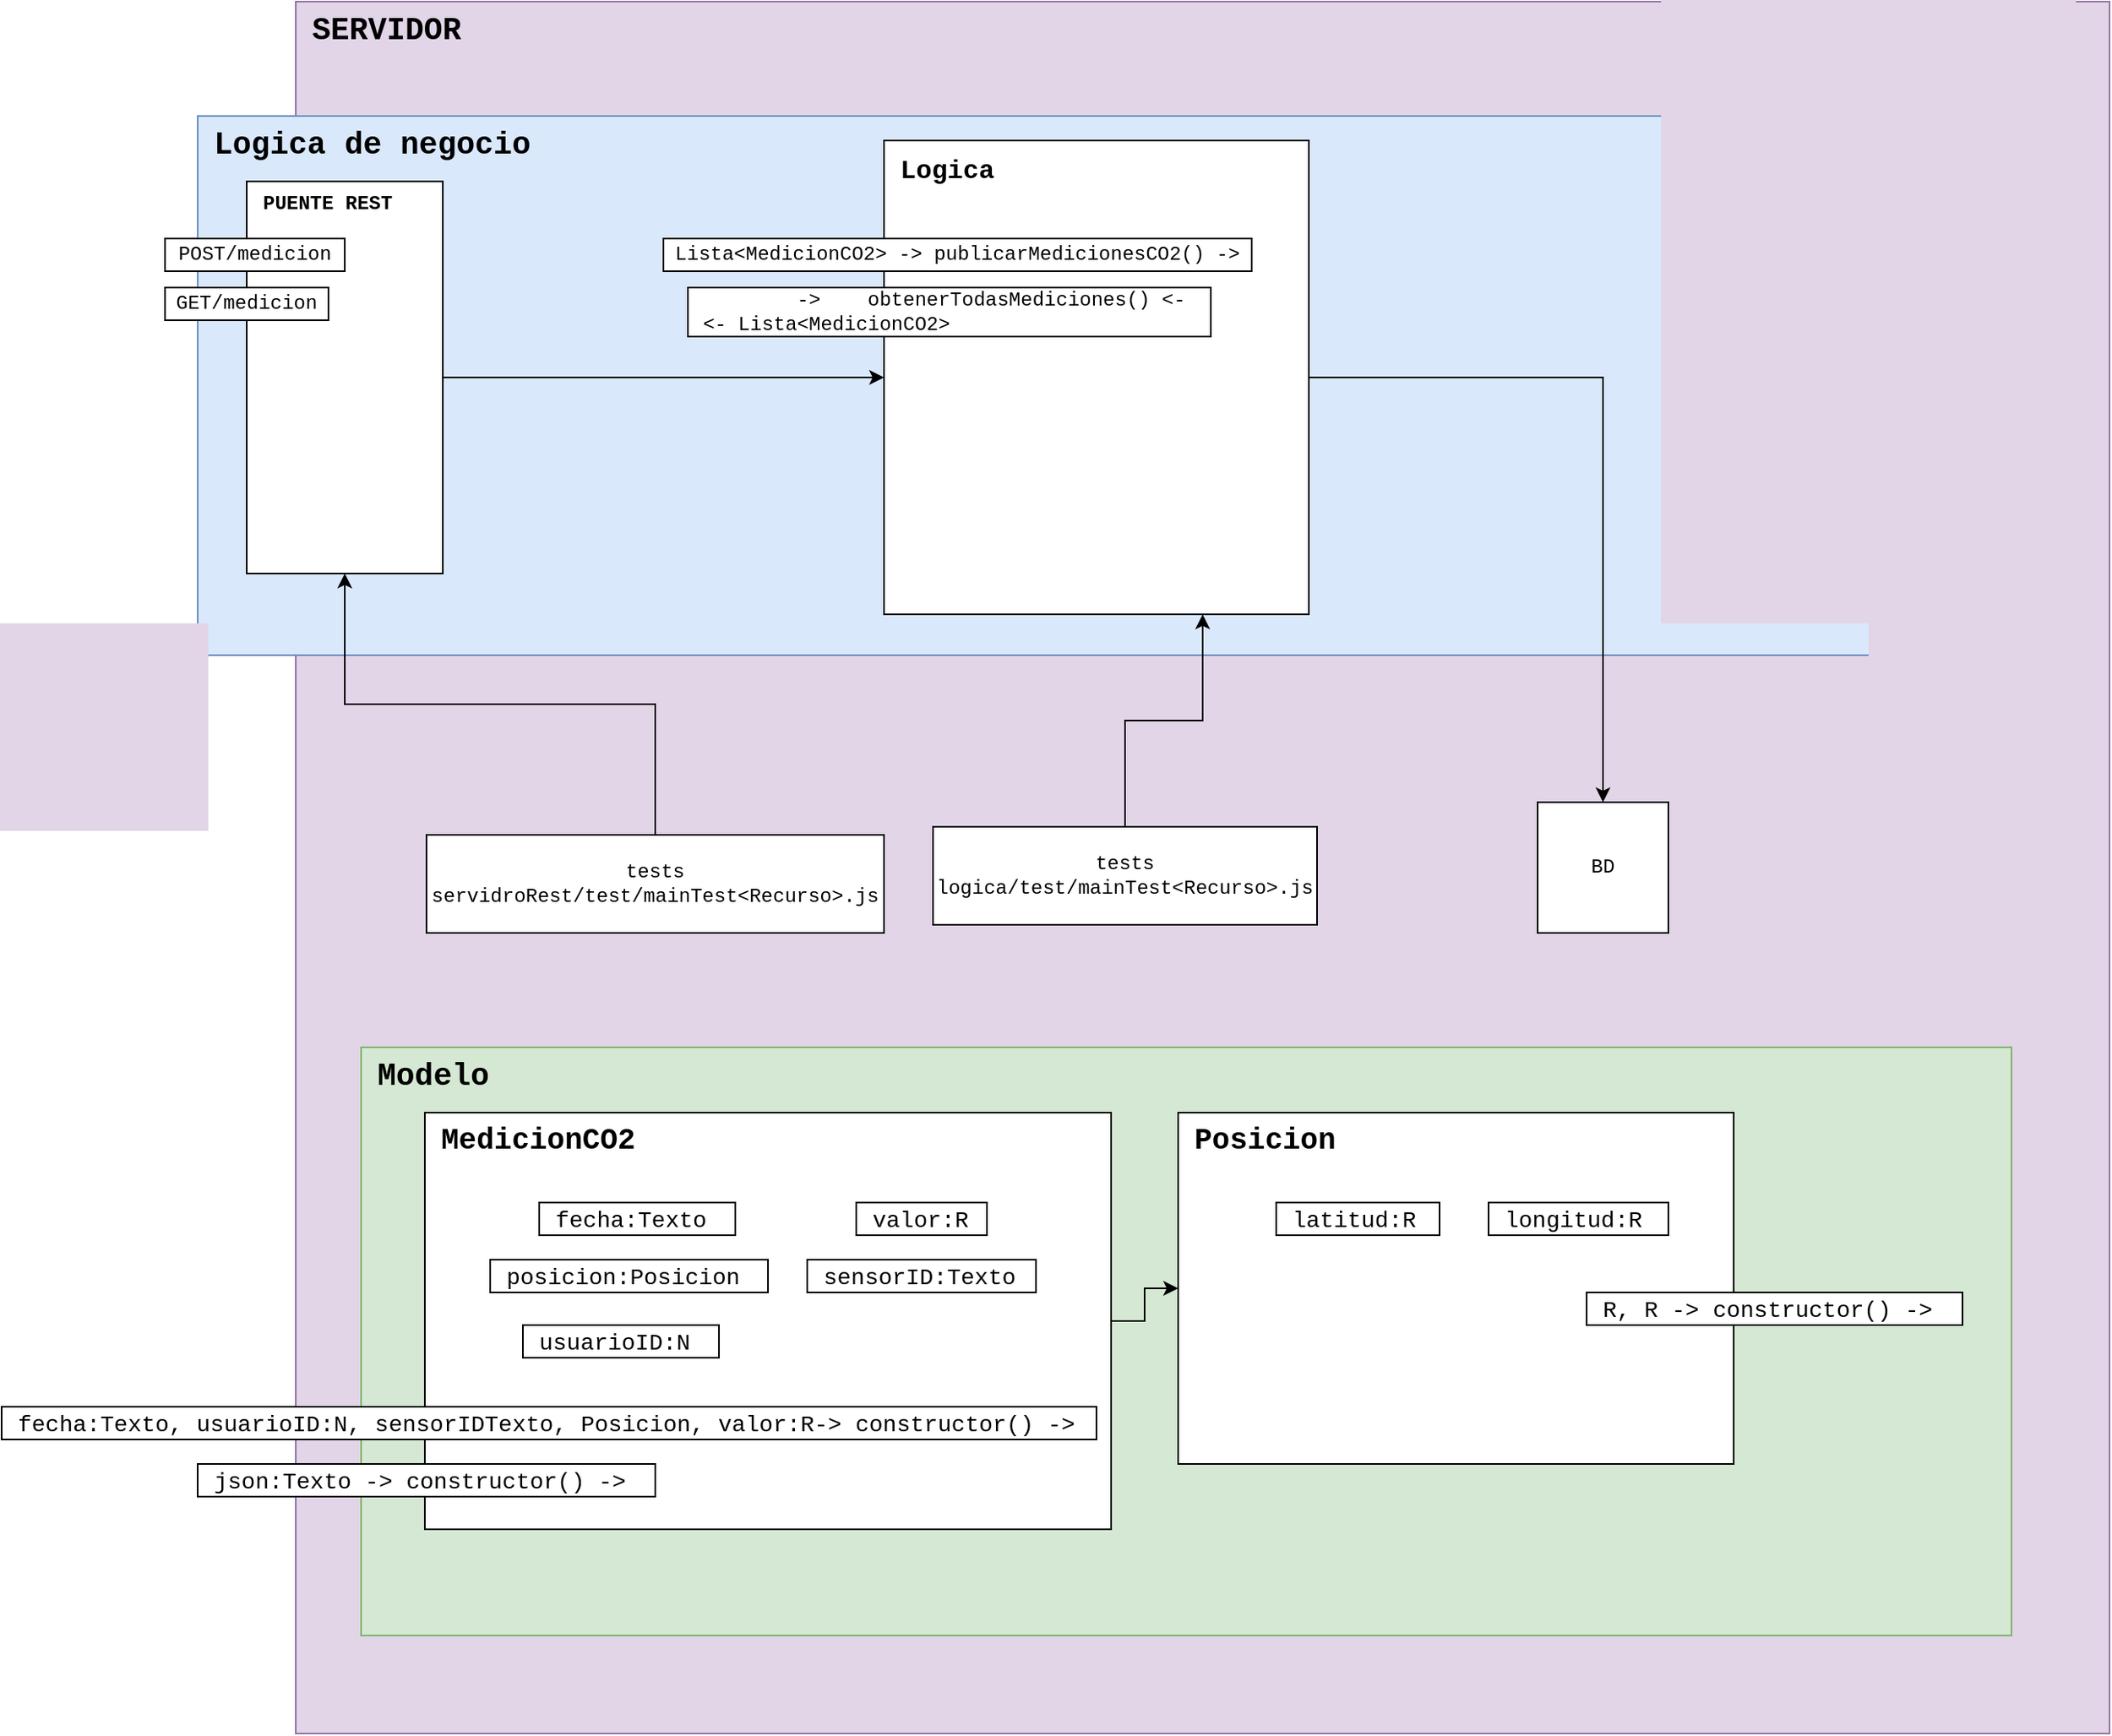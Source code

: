 <mxfile version="15.2.7" type="device"><diagram id="e4tYk5Nj1bj3TmhEXMhl" name="Página-1"><mxGraphModel dx="2048" dy="1184" grid="1" gridSize="10" guides="1" tooltips="1" connect="1" arrows="1" fold="1" page="1" pageScale="1" pageWidth="827" pageHeight="1169" math="0" shadow="0"><root><mxCell id="0"/><mxCell id="1" parent="0"/><mxCell id="7l7vxzB_Db9Ub4MWQ9kJ-1" value="&lt;font style=&quot;font-size: 19px&quot;&gt;&lt;b&gt;SERVIDOR&lt;/b&gt;&lt;/font&gt;" style="whiteSpace=wrap;html=1;fontFamily=Courier New;verticalAlign=top;align=left;spacingLeft=8;fillColor=#e1d5e7;strokeColor=#9673a6;" parent="1" vertex="1"><mxGeometry x="730" y="50" width="1110" height="1060" as="geometry"/></mxCell><mxCell id="7l7vxzB_Db9Ub4MWQ9kJ-58" value="&lt;font style=&quot;font-size: 19px&quot;&gt;&lt;b&gt;Logica de negocio&lt;/b&gt;&lt;/font&gt;" style="whiteSpace=wrap;html=1;fontFamily=Courier New;verticalAlign=top;align=left;spacingLeft=8;fillColor=#dae8fc;strokeColor=#6c8ebf;" parent="1" vertex="1"><mxGeometry x="670" y="120" width="1100" height="330" as="geometry"/></mxCell><mxCell id="7l7vxzB_Db9Ub4MWQ9kJ-8" value="BD" style="whiteSpace=wrap;html=1;aspect=fixed;fontFamily=Courier New;" parent="1" vertex="1"><mxGeometry x="1490" y="540" width="80" height="80" as="geometry"/></mxCell><mxCell id="0giBbdcuMH8DmIxH-pJr-36" style="edgeStyle=orthogonalEdgeStyle;rounded=0;orthogonalLoop=1;jettySize=auto;html=1;" parent="1" source="7l7vxzB_Db9Ub4MWQ9kJ-13" target="7l7vxzB_Db9Ub4MWQ9kJ-20" edge="1"><mxGeometry relative="1" as="geometry"/></mxCell><mxCell id="7l7vxzB_Db9Ub4MWQ9kJ-13" value="PUENTE REST" style="rounded=0;whiteSpace=wrap;html=1;fontFamily=Courier New;verticalAlign=top;align=left;spacingLeft=8;fontStyle=1" parent="1" vertex="1"><mxGeometry x="700" y="160" width="120" height="240" as="geometry"/></mxCell><mxCell id="7l7vxzB_Db9Ub4MWQ9kJ-16" style="edgeStyle=orthogonalEdgeStyle;rounded=0;orthogonalLoop=1;jettySize=auto;html=1;entryX=0.75;entryY=1;entryDx=0;entryDy=0;" parent="1" source="7l7vxzB_Db9Ub4MWQ9kJ-17" target="7l7vxzB_Db9Ub4MWQ9kJ-20" edge="1"><mxGeometry relative="1" as="geometry"><mxPoint x="980" y="410" as="targetPoint"/></mxGeometry></mxCell><mxCell id="7l7vxzB_Db9Ub4MWQ9kJ-17" value="tests&lt;br&gt;logica/test/mainTest&amp;lt;Recurso&amp;gt;.js" style="rounded=0;whiteSpace=wrap;html=1;fontFamily=Courier New;autosize=1;" parent="1" vertex="1"><mxGeometry x="1120" y="555" width="235" height="60" as="geometry"/></mxCell><mxCell id="7l7vxzB_Db9Ub4MWQ9kJ-18" style="edgeStyle=orthogonalEdgeStyle;rounded=0;orthogonalLoop=1;jettySize=auto;html=1;entryX=0.5;entryY=1;entryDx=0;entryDy=0;" parent="1" source="7l7vxzB_Db9Ub4MWQ9kJ-19" target="7l7vxzB_Db9Ub4MWQ9kJ-13" edge="1"><mxGeometry relative="1" as="geometry"><mxPoint x="795.059" y="450" as="targetPoint"/></mxGeometry></mxCell><mxCell id="7l7vxzB_Db9Ub4MWQ9kJ-19" value="tests&lt;br&gt;servidroRest/test/mainTest&amp;lt;Recurso&amp;gt;.js" style="rounded=0;whiteSpace=wrap;html=1;fontFamily=Courier New;autosize=1;" parent="1" vertex="1"><mxGeometry x="810" y="560" width="280" height="60" as="geometry"/></mxCell><mxCell id="0giBbdcuMH8DmIxH-pJr-35" style="edgeStyle=orthogonalEdgeStyle;rounded=0;orthogonalLoop=1;jettySize=auto;html=1;entryX=0.5;entryY=0;entryDx=0;entryDy=0;" parent="1" source="7l7vxzB_Db9Ub4MWQ9kJ-20" target="7l7vxzB_Db9Ub4MWQ9kJ-8" edge="1"><mxGeometry relative="1" as="geometry"/></mxCell><mxCell id="7l7vxzB_Db9Ub4MWQ9kJ-20" value="&lt;font style=&quot;font-size: 19px&quot;&gt;&lt;b style=&quot;font-size: 16px&quot;&gt;Logica&lt;/b&gt;&lt;/font&gt;" style="whiteSpace=wrap;html=1;fontFamily=Courier New;verticalAlign=top;align=left;spacingLeft=8;" parent="1" vertex="1"><mxGeometry x="1090" y="135" width="260" height="290" as="geometry"/></mxCell><mxCell id="7l7vxzB_Db9Ub4MWQ9kJ-22" value="Lista&amp;lt;MedicionCO2&amp;gt; -&amp;gt; publicarMedicionesCO2() -&amp;gt;" style="rounded=0;whiteSpace=wrap;html=1;fontFamily=Courier New;autosize=1;" parent="1" vertex="1"><mxGeometry x="955" y="195" width="360" height="20" as="geometry"/></mxCell><mxCell id="7l7vxzB_Db9Ub4MWQ9kJ-24" value="&amp;nbsp; &amp;nbsp; &amp;nbsp; &amp;nbsp; &amp;nbsp;-&amp;gt;&amp;nbsp; &amp;nbsp; obtenerTodasMediciones() &amp;lt;- &lt;br&gt;&amp;nbsp;&amp;lt;- Lista&amp;lt;MedicionCO2&amp;gt;" style="rounded=0;whiteSpace=wrap;html=1;fontFamily=Courier New;autosize=1;align=left;" parent="1" vertex="1"><mxGeometry x="970" y="225" width="320" height="30" as="geometry"/></mxCell><mxCell id="7l7vxzB_Db9Ub4MWQ9kJ-25" value="POST/medicion" style="rounded=0;whiteSpace=wrap;html=1;fontFamily=Courier New;autosize=1;" parent="1" vertex="1"><mxGeometry x="650" y="195" width="110" height="20" as="geometry"/></mxCell><mxCell id="7l7vxzB_Db9Ub4MWQ9kJ-26" value="GET/medicion" style="rounded=0;whiteSpace=wrap;html=1;fontFamily=Courier New;autosize=1;" parent="1" vertex="1"><mxGeometry x="650" y="225" width="100" height="20" as="geometry"/></mxCell><mxCell id="7l7vxzB_Db9Ub4MWQ9kJ-40" value="&lt;span style=&quot;font-size: 19px&quot;&gt;&lt;b&gt;Modelo&lt;/b&gt;&lt;/span&gt;" style="whiteSpace=wrap;html=1;fontFamily=Courier New;verticalAlign=top;align=left;spacingLeft=8;fillColor=#d5e8d4;strokeColor=#82b366;" parent="1" vertex="1"><mxGeometry x="770" y="690" width="1010" height="360" as="geometry"/></mxCell><mxCell id="qwfm81qK9GOFRVJAdlSj-1" style="edgeStyle=orthogonalEdgeStyle;rounded=0;orthogonalLoop=1;jettySize=auto;html=1;" parent="1" source="7l7vxzB_Db9Ub4MWQ9kJ-41" target="7l7vxzB_Db9Ub4MWQ9kJ-48" edge="1"><mxGeometry relative="1" as="geometry"/></mxCell><mxCell id="7l7vxzB_Db9Ub4MWQ9kJ-41" value="&lt;font face=&quot;Courier New&quot; size=&quot;1&quot;&gt;&lt;b style=&quot;font-size: 18px&quot;&gt;MedicionCO2&lt;/b&gt;&lt;/font&gt;" style="rounded=0;whiteSpace=wrap;html=1;align=left;verticalAlign=top;spacingLeft=8;" parent="1" vertex="1"><mxGeometry x="809" y="730" width="420" height="255" as="geometry"/></mxCell><mxCell id="7l7vxzB_Db9Ub4MWQ9kJ-42" value="&lt;span style=&quot;font-size: 14px&quot;&gt;fecha:Texto&lt;br&gt;&lt;/span&gt;" style="rounded=0;whiteSpace=wrap;html=1;align=left;fontFamily=Courier New;autosize=1;spacingTop=2;spacingLeft=8;" parent="1" vertex="1"><mxGeometry x="879" y="785" width="120" height="20" as="geometry"/></mxCell><mxCell id="7l7vxzB_Db9Ub4MWQ9kJ-43" value="&lt;span style=&quot;font-size: 14px&quot;&gt;valor:R&lt;br&gt;&lt;/span&gt;" style="rounded=0;whiteSpace=wrap;html=1;align=left;fontFamily=Courier New;autosize=1;spacingTop=2;spacingLeft=8;" parent="1" vertex="1"><mxGeometry x="1073" y="785" width="80" height="20" as="geometry"/></mxCell><mxCell id="7l7vxzB_Db9Ub4MWQ9kJ-44" value="&lt;span style=&quot;font-size: 14px&quot;&gt;posicion:Posicion&lt;br&gt;&lt;/span&gt;" style="rounded=0;whiteSpace=wrap;html=1;align=left;fontFamily=Courier New;autosize=1;spacingTop=2;spacingLeft=8;" parent="1" vertex="1"><mxGeometry x="849" y="820" width="170" height="20" as="geometry"/></mxCell><mxCell id="7l7vxzB_Db9Ub4MWQ9kJ-45" value="&lt;span style=&quot;font-size: 14px&quot;&gt;sensorID:Texto&lt;br&gt;&lt;/span&gt;" style="rounded=0;whiteSpace=wrap;html=1;align=left;fontFamily=Courier New;autosize=1;spacingTop=2;spacingLeft=8;" parent="1" vertex="1"><mxGeometry x="1043" y="820" width="140" height="20" as="geometry"/></mxCell><mxCell id="7l7vxzB_Db9Ub4MWQ9kJ-46" value="&lt;span style=&quot;font-size: 14px&quot;&gt;fecha:Texto, usuarioID:N, sensorIDTexto, Posicion, valor:R&lt;/span&gt;&lt;span style=&quot;font-size: 14px&quot;&gt;-&amp;gt; constructor() -&amp;gt;&lt;br&gt;&lt;/span&gt;" style="rounded=0;whiteSpace=wrap;html=1;align=left;fontFamily=Courier New;autosize=1;spacingTop=2;spacingLeft=8;" parent="1" vertex="1"><mxGeometry x="550" y="910" width="670" height="20" as="geometry"/></mxCell><mxCell id="7l7vxzB_Db9Ub4MWQ9kJ-47" value="&lt;span style=&quot;font-size: 14px&quot;&gt;usuarioID:N&lt;br&gt;&lt;/span&gt;" style="rounded=0;whiteSpace=wrap;html=1;align=left;fontFamily=Courier New;autosize=1;spacingTop=2;spacingLeft=8;" parent="1" vertex="1"><mxGeometry x="869" y="860" width="120" height="20" as="geometry"/></mxCell><mxCell id="7l7vxzB_Db9Ub4MWQ9kJ-48" value="&lt;font face=&quot;Courier New&quot; size=&quot;1&quot;&gt;&lt;b style=&quot;font-size: 18px&quot;&gt;Posicion&lt;/b&gt;&lt;/font&gt;" style="rounded=0;whiteSpace=wrap;html=1;align=left;verticalAlign=top;spacingLeft=8;" parent="1" vertex="1"><mxGeometry x="1270" y="730" width="340" height="215" as="geometry"/></mxCell><mxCell id="7l7vxzB_Db9Ub4MWQ9kJ-49" value="&lt;span style=&quot;font-size: 14px&quot;&gt;latitud:R&lt;br&gt;&lt;/span&gt;" style="rounded=0;whiteSpace=wrap;html=1;align=left;fontFamily=Courier New;autosize=1;spacingTop=2;spacingLeft=8;" parent="1" vertex="1"><mxGeometry x="1330" y="785" width="100" height="20" as="geometry"/></mxCell><mxCell id="7l7vxzB_Db9Ub4MWQ9kJ-50" value="&lt;span style=&quot;font-size: 14px&quot;&gt;longitud:R&lt;br&gt;&lt;/span&gt;" style="rounded=0;whiteSpace=wrap;html=1;align=left;fontFamily=Courier New;autosize=1;spacingTop=2;spacingLeft=8;" parent="1" vertex="1"><mxGeometry x="1460" y="785" width="110" height="20" as="geometry"/></mxCell><mxCell id="7l7vxzB_Db9Ub4MWQ9kJ-51" value="&lt;span style=&quot;font-size: 14px&quot;&gt;R, R&amp;nbsp;&lt;/span&gt;&lt;span style=&quot;font-size: 14px&quot;&gt;-&amp;gt; constructor() -&amp;gt;&lt;br&gt;&lt;/span&gt;" style="rounded=0;whiteSpace=wrap;html=1;align=left;fontFamily=Courier New;autosize=1;spacingTop=2;spacingLeft=8;" parent="1" vertex="1"><mxGeometry x="1520" y="840" width="230" height="20" as="geometry"/></mxCell><mxCell id="zOBrQ-kSvgUoAxtvizTF-1" value="&lt;span style=&quot;font-size: 14px&quot;&gt;json:Texto&amp;nbsp;&lt;/span&gt;&lt;span style=&quot;font-size: 14px&quot;&gt;-&amp;gt; constructor() -&amp;gt;&lt;br&gt;&lt;/span&gt;" style="rounded=0;whiteSpace=wrap;html=1;align=left;fontFamily=Courier New;autosize=1;spacingTop=2;spacingLeft=8;" parent="1" vertex="1"><mxGeometry x="670" y="945" width="280" height="20" as="geometry"/></mxCell></root></mxGraphModel></diagram></mxfile>